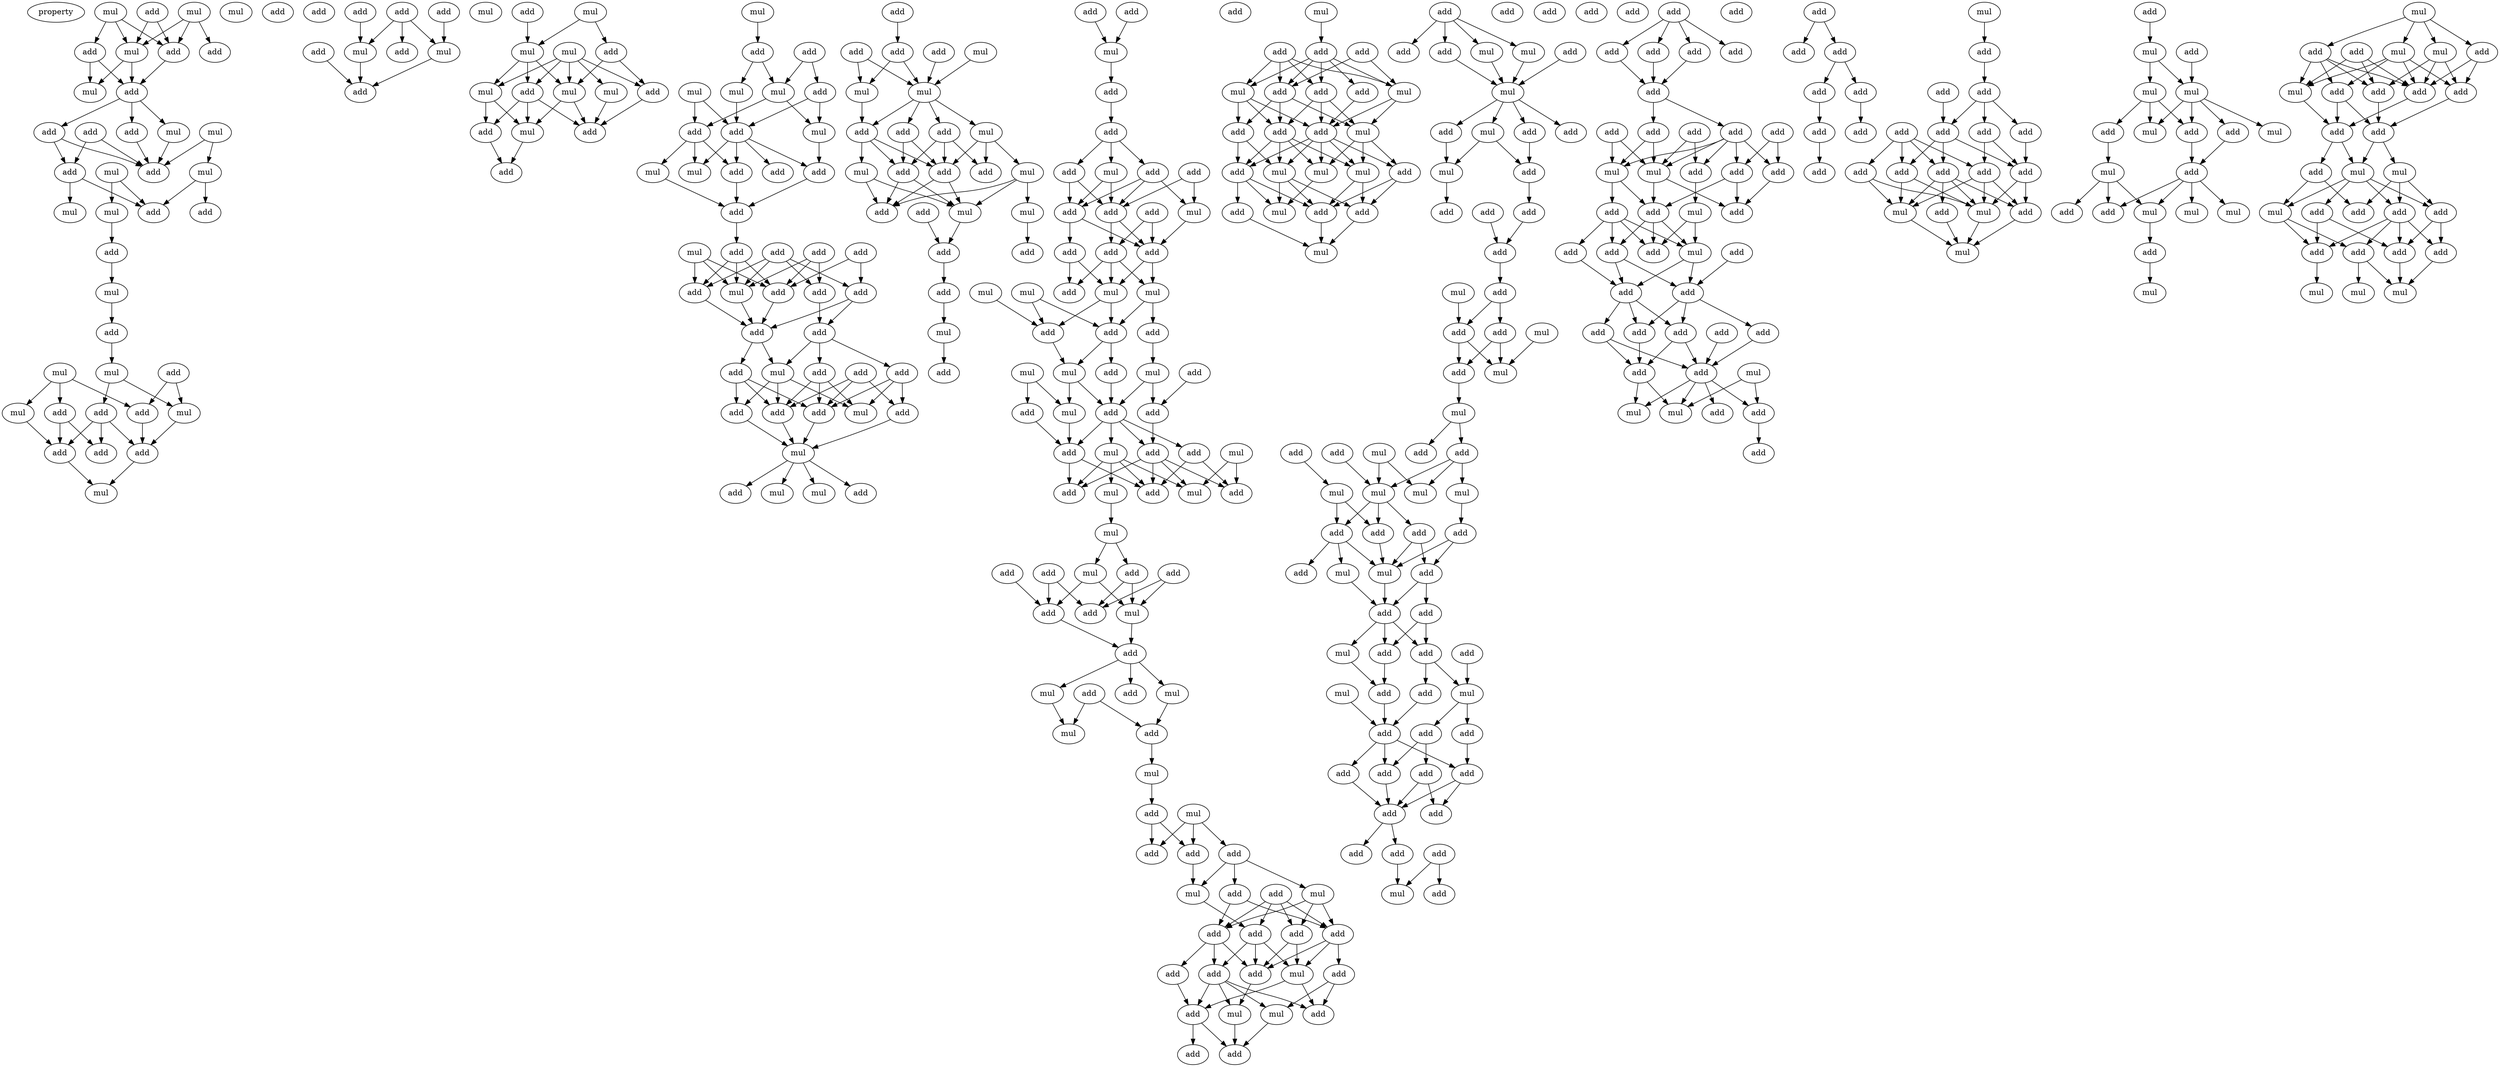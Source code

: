 digraph {
    node [fontcolor=black]
    property [mul=2,lf=1.3]
    0 [ label = mul ];
    1 [ label = mul ];
    2 [ label = add ];
    3 [ label = mul ];
    4 [ label = add ];
    5 [ label = add ];
    6 [ label = add ];
    7 [ label = mul ];
    8 [ label = add ];
    9 [ label = add ];
    10 [ label = mul ];
    11 [ label = add ];
    12 [ label = mul ];
    13 [ label = add ];
    14 [ label = add ];
    15 [ label = mul ];
    16 [ label = add ];
    17 [ label = mul ];
    18 [ label = mul ];
    19 [ label = mul ];
    20 [ label = add ];
    21 [ label = add ];
    22 [ label = add ];
    23 [ label = mul ];
    24 [ label = mul ];
    25 [ label = add ];
    26 [ label = mul ];
    27 [ label = add ];
    28 [ label = add ];
    29 [ label = mul ];
    30 [ label = mul ];
    31 [ label = add ];
    32 [ label = add ];
    33 [ label = mul ];
    34 [ label = add ];
    35 [ label = add ];
    36 [ label = add ];
    37 [ label = add ];
    38 [ label = add ];
    39 [ label = mul ];
    40 [ label = add ];
    41 [ label = add ];
    42 [ label = add ];
    43 [ label = mul ];
    44 [ label = add ];
    45 [ label = mul ];
    46 [ label = add ];
    47 [ label = add ];
    48 [ label = mul ];
    49 [ label = mul ];
    50 [ label = add ];
    51 [ label = mul ];
    52 [ label = mul ];
    53 [ label = add ];
    54 [ label = add ];
    55 [ label = mul ];
    56 [ label = mul ];
    57 [ label = mul ];
    58 [ label = add ];
    59 [ label = add ];
    60 [ label = add ];
    61 [ label = mul ];
    62 [ label = add ];
    63 [ label = mul ];
    64 [ label = add ];
    65 [ label = add ];
    66 [ label = mul ];
    67 [ label = mul ];
    68 [ label = mul ];
    69 [ label = add ];
    70 [ label = add ];
    71 [ label = add ];
    72 [ label = mul ];
    73 [ label = add ];
    74 [ label = add ];
    75 [ label = add ];
    76 [ label = mul ];
    77 [ label = mul ];
    78 [ label = add ];
    79 [ label = mul ];
    80 [ label = add ];
    81 [ label = add ];
    82 [ label = add ];
    83 [ label = add ];
    84 [ label = add ];
    85 [ label = mul ];
    86 [ label = add ];
    87 [ label = add ];
    88 [ label = add ];
    89 [ label = add ];
    90 [ label = add ];
    91 [ label = add ];
    92 [ label = add ];
    93 [ label = mul ];
    94 [ label = add ];
    95 [ label = add ];
    96 [ label = add ];
    97 [ label = add ];
    98 [ label = add ];
    99 [ label = add ];
    100 [ label = mul ];
    101 [ label = mul ];
    102 [ label = add ];
    103 [ label = mul ];
    104 [ label = mul ];
    105 [ label = add ];
    106 [ label = add ];
    107 [ label = add ];
    108 [ label = add ];
    109 [ label = add ];
    110 [ label = mul ];
    111 [ label = mul ];
    112 [ label = mul ];
    113 [ label = mul ];
    114 [ label = add ];
    115 [ label = add ];
    116 [ label = add ];
    117 [ label = add ];
    118 [ label = add ];
    119 [ label = mul ];
    120 [ label = add ];
    121 [ label = mul ];
    122 [ label = mul ];
    123 [ label = add ];
    124 [ label = add ];
    125 [ label = mul ];
    126 [ label = add ];
    127 [ label = add ];
    128 [ label = add ];
    129 [ label = mul ];
    130 [ label = add ];
    131 [ label = add ];
    132 [ label = add ];
    133 [ label = mul ];
    134 [ label = add ];
    135 [ label = add ];
    136 [ label = add ];
    137 [ label = add ];
    138 [ label = add ];
    139 [ label = add ];
    140 [ label = mul ];
    141 [ label = add ];
    142 [ label = mul ];
    143 [ label = add ];
    144 [ label = add ];
    145 [ label = add ];
    146 [ label = add ];
    147 [ label = add ];
    148 [ label = mul ];
    149 [ label = mul ];
    150 [ label = mul ];
    151 [ label = add ];
    152 [ label = mul ];
    153 [ label = add ];
    154 [ label = add ];
    155 [ label = add ];
    156 [ label = add ];
    157 [ label = mul ];
    158 [ label = mul ];
    159 [ label = mul ];
    160 [ label = add ];
    161 [ label = add ];
    162 [ label = add ];
    163 [ label = add ];
    164 [ label = mul ];
    165 [ label = add ];
    166 [ label = mul ];
    167 [ label = add ];
    168 [ label = add ];
    169 [ label = mul ];
    170 [ label = mul ];
    171 [ label = add ];
    172 [ label = add ];
    173 [ label = add ];
    174 [ label = mul ];
    175 [ label = mul ];
    176 [ label = add ];
    177 [ label = mul ];
    178 [ label = add ];
    179 [ label = add ];
    180 [ label = add ];
    181 [ label = mul ];
    182 [ label = add ];
    183 [ label = add ];
    184 [ label = add ];
    185 [ label = mul ];
    186 [ label = add ];
    187 [ label = mul ];
    188 [ label = add ];
    189 [ label = add ];
    190 [ label = mul ];
    191 [ label = mul ];
    192 [ label = mul ];
    193 [ label = add ];
    194 [ label = add ];
    195 [ label = add ];
    196 [ label = add ];
    197 [ label = add ];
    198 [ label = mul ];
    199 [ label = add ];
    200 [ label = mul ];
    201 [ label = add ];
    202 [ label = add ];
    203 [ label = add ];
    204 [ label = add ];
    205 [ label = add ];
    206 [ label = add ];
    207 [ label = add ];
    208 [ label = add ];
    209 [ label = mul ];
    210 [ label = mul ];
    211 [ label = mul ];
    212 [ label = add ];
    213 [ label = add ];
    214 [ label = add ];
    215 [ label = add ];
    216 [ label = mul ];
    217 [ label = add ];
    218 [ label = add ];
    219 [ label = add ];
    220 [ label = mul ];
    221 [ label = add ];
    222 [ label = mul ];
    223 [ label = add ];
    224 [ label = add ];
    225 [ label = add ];
    226 [ label = add ];
    227 [ label = add ];
    228 [ label = mul ];
    229 [ label = add ];
    230 [ label = add ];
    231 [ label = mul ];
    232 [ label = mul ];
    233 [ label = mul ];
    234 [ label = add ];
    235 [ label = add ];
    236 [ label = add ];
    237 [ label = mul ];
    238 [ label = mul ];
    239 [ label = add ];
    240 [ label = add ];
    241 [ label = add ];
    242 [ label = add ];
    243 [ label = mul ];
    244 [ label = mul ];
    245 [ label = mul ];
    246 [ label = add ];
    247 [ label = add ];
    248 [ label = mul ];
    249 [ label = add ];
    250 [ label = mul ];
    251 [ label = add ];
    252 [ label = add ];
    253 [ label = add ];
    254 [ label = add ];
    255 [ label = add ];
    256 [ label = add ];
    257 [ label = mul ];
    258 [ label = mul ];
    259 [ label = add ];
    260 [ label = add ];
    261 [ label = add ];
    262 [ label = add ];
    263 [ label = mul ];
    264 [ label = mul ];
    265 [ label = add ];
    266 [ label = add ];
    267 [ label = mul ];
    268 [ label = add ];
    269 [ label = add ];
    270 [ label = mul ];
    271 [ label = mul ];
    272 [ label = mul ];
    273 [ label = mul ];
    274 [ label = add ];
    275 [ label = add ];
    276 [ label = add ];
    277 [ label = add ];
    278 [ label = mul ];
    279 [ label = mul ];
    280 [ label = add ];
    281 [ label = add ];
    282 [ label = add ];
    283 [ label = add ];
    284 [ label = add ];
    285 [ label = mul ];
    286 [ label = add ];
    287 [ label = add ];
    288 [ label = add ];
    289 [ label = add ];
    290 [ label = mul ];
    291 [ label = mul ];
    292 [ label = add ];
    293 [ label = add ];
    294 [ label = add ];
    295 [ label = add ];
    296 [ label = add ];
    297 [ label = add ];
    298 [ label = add ];
    299 [ label = add ];
    300 [ label = add ];
    301 [ label = add ];
    302 [ label = add ];
    303 [ label = add ];
    304 [ label = add ];
    305 [ label = mul ];
    306 [ label = add ];
    307 [ label = add ];
    308 [ label = add ];
    309 [ label = add ];
    310 [ label = add ];
    311 [ label = add ];
    312 [ label = add ];
    313 [ label = add ];
    314 [ label = add ];
    315 [ label = add ];
    316 [ label = add ];
    317 [ label = add ];
    318 [ label = add ];
    319 [ label = add ];
    320 [ label = add ];
    321 [ label = mul ];
    322 [ label = add ];
    323 [ label = add ];
    324 [ label = add ];
    325 [ label = mul ];
    326 [ label = add ];
    327 [ label = add ];
    328 [ label = mul ];
    329 [ label = add ];
    330 [ label = add ];
    331 [ label = mul ];
    332 [ label = add ];
    333 [ label = add ];
    334 [ label = add ];
    335 [ label = add ];
    336 [ label = add ];
    337 [ label = add ];
    338 [ label = add ];
    339 [ label = add ];
    340 [ label = add ];
    341 [ label = add ];
    342 [ label = add ];
    343 [ label = add ];
    344 [ label = mul ];
    345 [ label = mul ];
    346 [ label = add ];
    347 [ label = add ];
    348 [ label = mul ];
    349 [ label = add ];
    350 [ label = add ];
    351 [ label = add ];
    352 [ label = add ];
    353 [ label = add ];
    354 [ label = add ];
    355 [ label = add ];
    356 [ label = add ];
    357 [ label = mul ];
    358 [ label = add ];
    359 [ label = add ];
    360 [ label = add ];
    361 [ label = add ];
    362 [ label = add ];
    363 [ label = add ];
    364 [ label = add ];
    365 [ label = add ];
    366 [ label = add ];
    367 [ label = add ];
    368 [ label = add ];
    369 [ label = add ];
    370 [ label = add ];
    371 [ label = mul ];
    372 [ label = add ];
    373 [ label = add ];
    374 [ label = mul ];
    375 [ label = mul ];
    376 [ label = add ];
    377 [ label = add ];
    378 [ label = mul ];
    379 [ label = mul ];
    380 [ label = mul ];
    381 [ label = mul ];
    382 [ label = add ];
    383 [ label = add ];
    384 [ label = add ];
    385 [ label = mul ];
    386 [ label = add ];
    387 [ label = mul ];
    388 [ label = mul ];
    389 [ label = mul ];
    390 [ label = add ];
    391 [ label = mul ];
    392 [ label = add ];
    393 [ label = add ];
    394 [ label = mul ];
    395 [ label = mul ];
    396 [ label = mul ];
    397 [ label = add ];
    398 [ label = add ];
    399 [ label = add ];
    400 [ label = mul ];
    401 [ label = add ];
    402 [ label = mul ];
    403 [ label = add ];
    404 [ label = add ];
    405 [ label = add ];
    406 [ label = add ];
    407 [ label = add ];
    408 [ label = mul ];
    409 [ label = add ];
    410 [ label = mul ];
    411 [ label = add ];
    412 [ label = mul ];
    413 [ label = add ];
    414 [ label = add ];
    415 [ label = add ];
    416 [ label = add ];
    417 [ label = add ];
    418 [ label = add ];
    419 [ label = add ];
    420 [ label = mul ];
    421 [ label = mul ];
    422 [ label = mul ];
    0 -> 3 [ name = 0 ];
    0 -> 5 [ name = 1 ];
    0 -> 6 [ name = 2 ];
    1 -> 3 [ name = 3 ];
    1 -> 4 [ name = 4 ];
    1 -> 5 [ name = 5 ];
    2 -> 3 [ name = 6 ];
    2 -> 5 [ name = 7 ];
    3 -> 7 [ name = 8 ];
    3 -> 8 [ name = 9 ];
    5 -> 8 [ name = 10 ];
    6 -> 7 [ name = 11 ];
    6 -> 8 [ name = 12 ];
    8 -> 9 [ name = 13 ];
    8 -> 12 [ name = 14 ];
    8 -> 13 [ name = 15 ];
    9 -> 14 [ name = 16 ];
    9 -> 16 [ name = 17 ];
    10 -> 14 [ name = 18 ];
    10 -> 17 [ name = 19 ];
    11 -> 14 [ name = 20 ];
    11 -> 16 [ name = 21 ];
    12 -> 14 [ name = 22 ];
    13 -> 14 [ name = 23 ];
    15 -> 18 [ name = 24 ];
    15 -> 20 [ name = 25 ];
    16 -> 19 [ name = 26 ];
    16 -> 20 [ name = 27 ];
    17 -> 20 [ name = 28 ];
    17 -> 21 [ name = 29 ];
    18 -> 22 [ name = 30 ];
    22 -> 24 [ name = 31 ];
    24 -> 25 [ name = 32 ];
    25 -> 29 [ name = 33 ];
    26 -> 31 [ name = 34 ];
    26 -> 32 [ name = 35 ];
    26 -> 33 [ name = 36 ];
    28 -> 30 [ name = 37 ];
    28 -> 32 [ name = 38 ];
    29 -> 30 [ name = 39 ];
    29 -> 34 [ name = 40 ];
    30 -> 35 [ name = 41 ];
    31 -> 37 [ name = 42 ];
    31 -> 38 [ name = 43 ];
    32 -> 35 [ name = 44 ];
    33 -> 37 [ name = 45 ];
    34 -> 35 [ name = 46 ];
    34 -> 37 [ name = 47 ];
    34 -> 38 [ name = 48 ];
    35 -> 39 [ name = 49 ];
    37 -> 39 [ name = 50 ];
    40 -> 43 [ name = 51 ];
    41 -> 45 [ name = 52 ];
    42 -> 43 [ name = 53 ];
    42 -> 45 [ name = 54 ];
    42 -> 46 [ name = 55 ];
    43 -> 47 [ name = 56 ];
    44 -> 47 [ name = 57 ];
    45 -> 47 [ name = 58 ];
    49 -> 51 [ name = 59 ];
    49 -> 53 [ name = 60 ];
    50 -> 51 [ name = 61 ];
    51 -> 54 [ name = 62 ];
    51 -> 56 [ name = 63 ];
    51 -> 57 [ name = 64 ];
    52 -> 54 [ name = 65 ];
    52 -> 55 [ name = 66 ];
    52 -> 56 [ name = 67 ];
    52 -> 57 [ name = 68 ];
    52 -> 58 [ name = 69 ];
    53 -> 56 [ name = 70 ];
    53 -> 58 [ name = 71 ];
    54 -> 59 [ name = 72 ];
    54 -> 60 [ name = 73 ];
    54 -> 61 [ name = 74 ];
    55 -> 59 [ name = 75 ];
    56 -> 59 [ name = 76 ];
    56 -> 61 [ name = 77 ];
    57 -> 60 [ name = 78 ];
    57 -> 61 [ name = 79 ];
    58 -> 59 [ name = 80 ];
    60 -> 62 [ name = 81 ];
    61 -> 62 [ name = 82 ];
    63 -> 64 [ name = 83 ];
    64 -> 67 [ name = 84 ];
    64 -> 68 [ name = 85 ];
    65 -> 67 [ name = 86 ];
    65 -> 69 [ name = 87 ];
    66 -> 70 [ name = 88 ];
    66 -> 71 [ name = 89 ];
    67 -> 70 [ name = 90 ];
    67 -> 72 [ name = 91 ];
    68 -> 71 [ name = 92 ];
    69 -> 71 [ name = 93 ];
    69 -> 72 [ name = 94 ];
    70 -> 73 [ name = 95 ];
    70 -> 76 [ name = 96 ];
    70 -> 77 [ name = 97 ];
    71 -> 73 [ name = 98 ];
    71 -> 74 [ name = 99 ];
    71 -> 75 [ name = 100 ];
    71 -> 76 [ name = 101 ];
    72 -> 75 [ name = 102 ];
    73 -> 78 [ name = 103 ];
    75 -> 78 [ name = 104 ];
    77 -> 78 [ name = 105 ];
    78 -> 81 [ name = 106 ];
    79 -> 84 [ name = 107 ];
    79 -> 85 [ name = 108 ];
    79 -> 88 [ name = 109 ];
    80 -> 84 [ name = 110 ];
    80 -> 87 [ name = 111 ];
    81 -> 84 [ name = 112 ];
    81 -> 85 [ name = 113 ];
    81 -> 88 [ name = 114 ];
    82 -> 85 [ name = 115 ];
    82 -> 86 [ name = 116 ];
    82 -> 87 [ name = 117 ];
    82 -> 88 [ name = 118 ];
    83 -> 84 [ name = 119 ];
    83 -> 85 [ name = 120 ];
    83 -> 86 [ name = 121 ];
    84 -> 89 [ name = 122 ];
    85 -> 89 [ name = 123 ];
    86 -> 90 [ name = 124 ];
    87 -> 89 [ name = 125 ];
    87 -> 90 [ name = 126 ];
    88 -> 89 [ name = 127 ];
    89 -> 93 [ name = 128 ];
    89 -> 95 [ name = 129 ];
    90 -> 92 [ name = 130 ];
    90 -> 93 [ name = 131 ];
    90 -> 94 [ name = 132 ];
    91 -> 96 [ name = 133 ];
    91 -> 97 [ name = 134 ];
    91 -> 98 [ name = 135 ];
    92 -> 96 [ name = 136 ];
    92 -> 98 [ name = 137 ];
    92 -> 100 [ name = 138 ];
    93 -> 97 [ name = 139 ];
    93 -> 99 [ name = 140 ];
    93 -> 100 [ name = 141 ];
    94 -> 97 [ name = 142 ];
    94 -> 98 [ name = 143 ];
    94 -> 100 [ name = 144 ];
    95 -> 97 [ name = 145 ];
    95 -> 98 [ name = 146 ];
    95 -> 99 [ name = 147 ];
    96 -> 101 [ name = 148 ];
    97 -> 101 [ name = 149 ];
    98 -> 101 [ name = 150 ];
    99 -> 101 [ name = 151 ];
    101 -> 102 [ name = 152 ];
    101 -> 103 [ name = 153 ];
    101 -> 104 [ name = 154 ];
    101 -> 105 [ name = 155 ];
    106 -> 108 [ name = 156 ];
    107 -> 111 [ name = 157 ];
    107 -> 112 [ name = 158 ];
    108 -> 111 [ name = 159 ];
    108 -> 112 [ name = 160 ];
    109 -> 112 [ name = 161 ];
    110 -> 112 [ name = 162 ];
    111 -> 114 [ name = 163 ];
    112 -> 113 [ name = 164 ];
    112 -> 114 [ name = 165 ];
    112 -> 115 [ name = 166 ];
    112 -> 116 [ name = 167 ];
    113 -> 118 [ name = 168 ];
    113 -> 120 [ name = 169 ];
    113 -> 121 [ name = 170 ];
    114 -> 117 [ name = 171 ];
    114 -> 119 [ name = 172 ];
    114 -> 120 [ name = 173 ];
    115 -> 117 [ name = 174 ];
    115 -> 120 [ name = 175 ];
    116 -> 117 [ name = 176 ];
    116 -> 118 [ name = 177 ];
    116 -> 120 [ name = 178 ];
    117 -> 123 [ name = 179 ];
    117 -> 125 [ name = 180 ];
    119 -> 123 [ name = 181 ];
    119 -> 125 [ name = 182 ];
    120 -> 123 [ name = 183 ];
    120 -> 125 [ name = 184 ];
    121 -> 122 [ name = 185 ];
    121 -> 123 [ name = 186 ];
    121 -> 125 [ name = 187 ];
    122 -> 127 [ name = 188 ];
    124 -> 126 [ name = 189 ];
    125 -> 126 [ name = 190 ];
    126 -> 128 [ name = 191 ];
    128 -> 129 [ name = 192 ];
    129 -> 130 [ name = 193 ];
    131 -> 133 [ name = 194 ];
    132 -> 133 [ name = 195 ];
    133 -> 134 [ name = 196 ];
    134 -> 136 [ name = 197 ];
    136 -> 137 [ name = 198 ];
    136 -> 139 [ name = 199 ];
    136 -> 140 [ name = 200 ];
    137 -> 141 [ name = 201 ];
    137 -> 144 [ name = 202 ];
    138 -> 141 [ name = 203 ];
    138 -> 142 [ name = 204 ];
    139 -> 141 [ name = 205 ];
    139 -> 142 [ name = 206 ];
    139 -> 144 [ name = 207 ];
    140 -> 141 [ name = 208 ];
    140 -> 144 [ name = 209 ];
    141 -> 145 [ name = 210 ];
    141 -> 147 [ name = 211 ];
    142 -> 147 [ name = 212 ];
    143 -> 145 [ name = 213 ];
    143 -> 147 [ name = 214 ];
    144 -> 146 [ name = 215 ];
    144 -> 147 [ name = 216 ];
    145 -> 150 [ name = 217 ];
    145 -> 151 [ name = 218 ];
    145 -> 152 [ name = 219 ];
    146 -> 151 [ name = 220 ];
    146 -> 152 [ name = 221 ];
    147 -> 150 [ name = 222 ];
    147 -> 152 [ name = 223 ];
    148 -> 155 [ name = 224 ];
    149 -> 153 [ name = 225 ];
    149 -> 155 [ name = 226 ];
    150 -> 153 [ name = 227 ];
    150 -> 154 [ name = 228 ];
    152 -> 153 [ name = 229 ];
    152 -> 155 [ name = 230 ];
    153 -> 156 [ name = 231 ];
    153 -> 158 [ name = 232 ];
    154 -> 159 [ name = 233 ];
    155 -> 158 [ name = 234 ];
    156 -> 163 [ name = 235 ];
    157 -> 162 [ name = 236 ];
    157 -> 164 [ name = 237 ];
    158 -> 163 [ name = 238 ];
    158 -> 164 [ name = 239 ];
    159 -> 161 [ name = 240 ];
    159 -> 163 [ name = 241 ];
    160 -> 161 [ name = 242 ];
    161 -> 168 [ name = 243 ];
    162 -> 167 [ name = 244 ];
    163 -> 165 [ name = 245 ];
    163 -> 166 [ name = 246 ];
    163 -> 167 [ name = 247 ];
    163 -> 168 [ name = 248 ];
    164 -> 167 [ name = 249 ];
    165 -> 172 [ name = 250 ];
    165 -> 173 [ name = 251 ];
    166 -> 170 [ name = 252 ];
    166 -> 171 [ name = 253 ];
    166 -> 172 [ name = 254 ];
    166 -> 174 [ name = 255 ];
    167 -> 171 [ name = 256 ];
    167 -> 172 [ name = 257 ];
    168 -> 171 [ name = 258 ];
    168 -> 172 [ name = 259 ];
    168 -> 173 [ name = 260 ];
    168 -> 174 [ name = 261 ];
    169 -> 173 [ name = 262 ];
    169 -> 174 [ name = 263 ];
    170 -> 175 [ name = 264 ];
    175 -> 177 [ name = 265 ];
    175 -> 179 [ name = 266 ];
    176 -> 182 [ name = 267 ];
    176 -> 183 [ name = 268 ];
    177 -> 181 [ name = 269 ];
    177 -> 182 [ name = 270 ];
    178 -> 182 [ name = 271 ];
    179 -> 181 [ name = 272 ];
    179 -> 183 [ name = 273 ];
    180 -> 181 [ name = 274 ];
    180 -> 183 [ name = 275 ];
    181 -> 184 [ name = 276 ];
    182 -> 184 [ name = 277 ];
    184 -> 185 [ name = 278 ];
    184 -> 186 [ name = 279 ];
    184 -> 187 [ name = 280 ];
    185 -> 190 [ name = 281 ];
    187 -> 189 [ name = 282 ];
    188 -> 189 [ name = 283 ];
    188 -> 190 [ name = 284 ];
    189 -> 191 [ name = 285 ];
    191 -> 193 [ name = 286 ];
    192 -> 194 [ name = 287 ];
    192 -> 195 [ name = 288 ];
    192 -> 196 [ name = 289 ];
    193 -> 195 [ name = 290 ];
    193 -> 196 [ name = 291 ];
    194 -> 197 [ name = 292 ];
    194 -> 198 [ name = 293 ];
    194 -> 200 [ name = 294 ];
    195 -> 200 [ name = 295 ];
    197 -> 203 [ name = 296 ];
    197 -> 204 [ name = 297 ];
    198 -> 201 [ name = 298 ];
    198 -> 203 [ name = 299 ];
    198 -> 204 [ name = 300 ];
    199 -> 201 [ name = 301 ];
    199 -> 202 [ name = 302 ];
    199 -> 203 [ name = 303 ];
    199 -> 204 [ name = 304 ];
    200 -> 202 [ name = 305 ];
    201 -> 208 [ name = 306 ];
    201 -> 209 [ name = 307 ];
    202 -> 207 [ name = 308 ];
    202 -> 208 [ name = 309 ];
    202 -> 209 [ name = 310 ];
    203 -> 205 [ name = 311 ];
    203 -> 208 [ name = 312 ];
    203 -> 209 [ name = 313 ];
    204 -> 206 [ name = 314 ];
    204 -> 207 [ name = 315 ];
    204 -> 208 [ name = 316 ];
    205 -> 210 [ name = 317 ];
    205 -> 213 [ name = 318 ];
    206 -> 212 [ name = 319 ];
    207 -> 210 [ name = 320 ];
    207 -> 211 [ name = 321 ];
    207 -> 212 [ name = 322 ];
    207 -> 213 [ name = 323 ];
    208 -> 211 [ name = 324 ];
    209 -> 212 [ name = 325 ];
    209 -> 213 [ name = 326 ];
    210 -> 214 [ name = 327 ];
    211 -> 214 [ name = 328 ];
    212 -> 214 [ name = 329 ];
    212 -> 215 [ name = 330 ];
    216 -> 219 [ name = 331 ];
    217 -> 220 [ name = 332 ];
    217 -> 222 [ name = 333 ];
    217 -> 223 [ name = 334 ];
    217 -> 224 [ name = 335 ];
    218 -> 222 [ name = 336 ];
    218 -> 224 [ name = 337 ];
    219 -> 220 [ name = 338 ];
    219 -> 221 [ name = 339 ];
    219 -> 222 [ name = 340 ];
    219 -> 223 [ name = 341 ];
    219 -> 224 [ name = 342 ];
    220 -> 225 [ name = 343 ];
    220 -> 226 [ name = 344 ];
    220 -> 227 [ name = 345 ];
    221 -> 227 [ name = 346 ];
    222 -> 227 [ name = 347 ];
    222 -> 228 [ name = 348 ];
    223 -> 225 [ name = 349 ];
    223 -> 227 [ name = 350 ];
    223 -> 228 [ name = 351 ];
    224 -> 225 [ name = 352 ];
    224 -> 226 [ name = 353 ];
    224 -> 228 [ name = 354 ];
    225 -> 230 [ name = 355 ];
    225 -> 231 [ name = 356 ];
    225 -> 232 [ name = 357 ];
    225 -> 233 [ name = 358 ];
    226 -> 230 [ name = 359 ];
    226 -> 231 [ name = 360 ];
    227 -> 229 [ name = 361 ];
    227 -> 230 [ name = 362 ];
    227 -> 231 [ name = 363 ];
    227 -> 232 [ name = 364 ];
    227 -> 233 [ name = 365 ];
    228 -> 229 [ name = 366 ];
    228 -> 232 [ name = 367 ];
    228 -> 233 [ name = 368 ];
    229 -> 235 [ name = 369 ];
    229 -> 236 [ name = 370 ];
    230 -> 234 [ name = 371 ];
    230 -> 236 [ name = 372 ];
    230 -> 237 [ name = 373 ];
    231 -> 235 [ name = 374 ];
    231 -> 236 [ name = 375 ];
    231 -> 237 [ name = 376 ];
    232 -> 237 [ name = 377 ];
    233 -> 235 [ name = 378 ];
    233 -> 236 [ name = 379 ];
    234 -> 238 [ name = 380 ];
    235 -> 238 [ name = 381 ];
    236 -> 238 [ name = 382 ];
    239 -> 241 [ name = 383 ];
    239 -> 242 [ name = 384 ];
    239 -> 243 [ name = 385 ];
    239 -> 244 [ name = 386 ];
    240 -> 245 [ name = 387 ];
    242 -> 245 [ name = 388 ];
    243 -> 245 [ name = 389 ];
    244 -> 245 [ name = 390 ];
    245 -> 246 [ name = 391 ];
    245 -> 247 [ name = 392 ];
    245 -> 248 [ name = 393 ];
    245 -> 249 [ name = 394 ];
    246 -> 250 [ name = 395 ];
    247 -> 251 [ name = 396 ];
    248 -> 250 [ name = 397 ];
    248 -> 251 [ name = 398 ];
    250 -> 254 [ name = 399 ];
    251 -> 253 [ name = 400 ];
    252 -> 255 [ name = 401 ];
    253 -> 255 [ name = 402 ];
    255 -> 256 [ name = 403 ];
    256 -> 259 [ name = 404 ];
    256 -> 261 [ name = 405 ];
    257 -> 261 [ name = 406 ];
    258 -> 263 [ name = 407 ];
    259 -> 262 [ name = 408 ];
    259 -> 263 [ name = 409 ];
    261 -> 262 [ name = 410 ];
    261 -> 263 [ name = 411 ];
    262 -> 264 [ name = 412 ];
    264 -> 266 [ name = 413 ];
    264 -> 269 [ name = 414 ];
    265 -> 271 [ name = 415 ];
    267 -> 272 [ name = 416 ];
    267 -> 273 [ name = 417 ];
    268 -> 273 [ name = 418 ];
    269 -> 270 [ name = 419 ];
    269 -> 272 [ name = 420 ];
    269 -> 273 [ name = 421 ];
    270 -> 274 [ name = 422 ];
    271 -> 275 [ name = 423 ];
    271 -> 277 [ name = 424 ];
    273 -> 275 [ name = 425 ];
    273 -> 276 [ name = 426 ];
    273 -> 277 [ name = 427 ];
    274 -> 278 [ name = 428 ];
    274 -> 280 [ name = 429 ];
    275 -> 278 [ name = 430 ];
    275 -> 279 [ name = 431 ];
    275 -> 281 [ name = 432 ];
    276 -> 278 [ name = 433 ];
    276 -> 280 [ name = 434 ];
    277 -> 278 [ name = 435 ];
    278 -> 283 [ name = 436 ];
    279 -> 283 [ name = 437 ];
    280 -> 282 [ name = 438 ];
    280 -> 283 [ name = 439 ];
    282 -> 286 [ name = 440 ];
    282 -> 287 [ name = 441 ];
    283 -> 285 [ name = 442 ];
    283 -> 286 [ name = 443 ];
    283 -> 287 [ name = 444 ];
    284 -> 290 [ name = 445 ];
    285 -> 288 [ name = 446 ];
    286 -> 288 [ name = 447 ];
    287 -> 289 [ name = 448 ];
    287 -> 290 [ name = 449 ];
    288 -> 293 [ name = 450 ];
    289 -> 293 [ name = 451 ];
    290 -> 292 [ name = 452 ];
    290 -> 294 [ name = 453 ];
    291 -> 293 [ name = 454 ];
    292 -> 297 [ name = 455 ];
    293 -> 295 [ name = 456 ];
    293 -> 297 [ name = 457 ];
    293 -> 298 [ name = 458 ];
    294 -> 296 [ name = 459 ];
    294 -> 298 [ name = 460 ];
    295 -> 300 [ name = 461 ];
    296 -> 299 [ name = 462 ];
    296 -> 300 [ name = 463 ];
    297 -> 299 [ name = 464 ];
    297 -> 300 [ name = 465 ];
    298 -> 300 [ name = 466 ];
    300 -> 301 [ name = 467 ];
    300 -> 303 [ name = 468 ];
    301 -> 305 [ name = 469 ];
    302 -> 305 [ name = 470 ];
    302 -> 307 [ name = 471 ];
    309 -> 310 [ name = 472 ];
    309 -> 311 [ name = 473 ];
    309 -> 312 [ name = 474 ];
    309 -> 313 [ name = 475 ];
    310 -> 315 [ name = 476 ];
    311 -> 315 [ name = 477 ];
    312 -> 315 [ name = 478 ];
    315 -> 317 [ name = 479 ];
    315 -> 318 [ name = 480 ];
    316 -> 321 [ name = 481 ];
    316 -> 322 [ name = 482 ];
    317 -> 321 [ name = 483 ];
    317 -> 325 [ name = 484 ];
    318 -> 321 [ name = 485 ];
    318 -> 322 [ name = 486 ];
    318 -> 323 [ name = 487 ];
    318 -> 324 [ name = 488 ];
    318 -> 325 [ name = 489 ];
    319 -> 321 [ name = 490 ];
    319 -> 325 [ name = 491 ];
    320 -> 323 [ name = 492 ];
    320 -> 324 [ name = 493 ];
    321 -> 326 [ name = 494 ];
    321 -> 327 [ name = 495 ];
    322 -> 328 [ name = 496 ];
    323 -> 326 [ name = 497 ];
    323 -> 327 [ name = 498 ];
    324 -> 326 [ name = 499 ];
    325 -> 327 [ name = 500 ];
    325 -> 329 [ name = 501 ];
    327 -> 330 [ name = 502 ];
    327 -> 331 [ name = 503 ];
    327 -> 332 [ name = 504 ];
    328 -> 331 [ name = 505 ];
    328 -> 332 [ name = 506 ];
    329 -> 330 [ name = 507 ];
    329 -> 331 [ name = 508 ];
    329 -> 332 [ name = 509 ];
    329 -> 333 [ name = 510 ];
    330 -> 335 [ name = 511 ];
    330 -> 336 [ name = 512 ];
    331 -> 335 [ name = 513 ];
    331 -> 336 [ name = 514 ];
    333 -> 336 [ name = 515 ];
    334 -> 335 [ name = 516 ];
    335 -> 337 [ name = 517 ];
    335 -> 338 [ name = 518 ];
    335 -> 339 [ name = 519 ];
    336 -> 337 [ name = 520 ];
    336 -> 338 [ name = 521 ];
    336 -> 340 [ name = 522 ];
    337 -> 343 [ name = 523 ];
    338 -> 342 [ name = 524 ];
    338 -> 343 [ name = 525 ];
    339 -> 342 [ name = 526 ];
    340 -> 342 [ name = 527 ];
    340 -> 343 [ name = 528 ];
    341 -> 342 [ name = 529 ];
    342 -> 345 [ name = 530 ];
    342 -> 346 [ name = 531 ];
    342 -> 347 [ name = 532 ];
    342 -> 348 [ name = 533 ];
    343 -> 345 [ name = 534 ];
    343 -> 348 [ name = 535 ];
    344 -> 345 [ name = 536 ];
    344 -> 346 [ name = 537 ];
    346 -> 349 [ name = 538 ];
    350 -> 351 [ name = 539 ];
    350 -> 352 [ name = 540 ];
    352 -> 353 [ name = 541 ];
    352 -> 354 [ name = 542 ];
    353 -> 355 [ name = 543 ];
    354 -> 356 [ name = 544 ];
    355 -> 358 [ name = 545 ];
    357 -> 359 [ name = 546 ];
    359 -> 360 [ name = 547 ];
    360 -> 362 [ name = 548 ];
    360 -> 363 [ name = 549 ];
    360 -> 364 [ name = 550 ];
    361 -> 362 [ name = 551 ];
    362 -> 367 [ name = 552 ];
    362 -> 368 [ name = 553 ];
    362 -> 369 [ name = 554 ];
    363 -> 368 [ name = 555 ];
    364 -> 368 [ name = 556 ];
    364 -> 370 [ name = 557 ];
    365 -> 366 [ name = 558 ];
    365 -> 367 [ name = 559 ];
    365 -> 369 [ name = 560 ];
    365 -> 370 [ name = 561 ];
    366 -> 371 [ name = 562 ];
    366 -> 374 [ name = 563 ];
    367 -> 371 [ name = 564 ];
    367 -> 372 [ name = 565 ];
    367 -> 373 [ name = 566 ];
    367 -> 374 [ name = 567 ];
    368 -> 371 [ name = 568 ];
    368 -> 373 [ name = 569 ];
    369 -> 371 [ name = 570 ];
    369 -> 374 [ name = 571 ];
    370 -> 371 [ name = 572 ];
    370 -> 373 [ name = 573 ];
    370 -> 374 [ name = 574 ];
    371 -> 375 [ name = 575 ];
    372 -> 375 [ name = 576 ];
    373 -> 375 [ name = 577 ];
    374 -> 375 [ name = 578 ];
    376 -> 378 [ name = 579 ];
    377 -> 379 [ name = 580 ];
    378 -> 379 [ name = 581 ];
    378 -> 380 [ name = 582 ];
    379 -> 381 [ name = 583 ];
    379 -> 383 [ name = 584 ];
    379 -> 384 [ name = 585 ];
    379 -> 385 [ name = 586 ];
    380 -> 381 [ name = 587 ];
    380 -> 382 [ name = 588 ];
    380 -> 383 [ name = 589 ];
    382 -> 387 [ name = 590 ];
    383 -> 386 [ name = 591 ];
    384 -> 386 [ name = 592 ];
    386 -> 388 [ name = 593 ];
    386 -> 389 [ name = 594 ];
    386 -> 391 [ name = 595 ];
    386 -> 392 [ name = 596 ];
    387 -> 388 [ name = 597 ];
    387 -> 390 [ name = 598 ];
    387 -> 392 [ name = 599 ];
    388 -> 393 [ name = 600 ];
    393 -> 394 [ name = 601 ];
    395 -> 396 [ name = 602 ];
    395 -> 397 [ name = 603 ];
    395 -> 399 [ name = 604 ];
    395 -> 400 [ name = 605 ];
    396 -> 401 [ name = 606 ];
    396 -> 402 [ name = 607 ];
    396 -> 404 [ name = 608 ];
    396 -> 405 [ name = 609 ];
    397 -> 402 [ name = 610 ];
    397 -> 403 [ name = 611 ];
    397 -> 404 [ name = 612 ];
    397 -> 405 [ name = 613 ];
    398 -> 402 [ name = 614 ];
    398 -> 403 [ name = 615 ];
    398 -> 404 [ name = 616 ];
    399 -> 401 [ name = 617 ];
    399 -> 404 [ name = 618 ];
    400 -> 401 [ name = 619 ];
    400 -> 403 [ name = 620 ];
    400 -> 404 [ name = 621 ];
    401 -> 407 [ name = 622 ];
    402 -> 406 [ name = 623 ];
    403 -> 407 [ name = 624 ];
    404 -> 406 [ name = 625 ];
    405 -> 406 [ name = 626 ];
    405 -> 407 [ name = 627 ];
    406 -> 408 [ name = 628 ];
    406 -> 409 [ name = 629 ];
    407 -> 408 [ name = 630 ];
    407 -> 410 [ name = 631 ];
    408 -> 411 [ name = 632 ];
    408 -> 412 [ name = 633 ];
    408 -> 413 [ name = 634 ];
    408 -> 414 [ name = 635 ];
    409 -> 412 [ name = 636 ];
    409 -> 415 [ name = 637 ];
    410 -> 411 [ name = 638 ];
    410 -> 414 [ name = 639 ];
    410 -> 415 [ name = 640 ];
    411 -> 418 [ name = 641 ];
    411 -> 419 [ name = 642 ];
    412 -> 416 [ name = 643 ];
    412 -> 417 [ name = 644 ];
    413 -> 416 [ name = 645 ];
    413 -> 419 [ name = 646 ];
    414 -> 416 [ name = 647 ];
    414 -> 417 [ name = 648 ];
    414 -> 418 [ name = 649 ];
    414 -> 419 [ name = 650 ];
    416 -> 420 [ name = 651 ];
    417 -> 421 [ name = 652 ];
    417 -> 422 [ name = 653 ];
    418 -> 422 [ name = 654 ];
    419 -> 422 [ name = 655 ];
}
